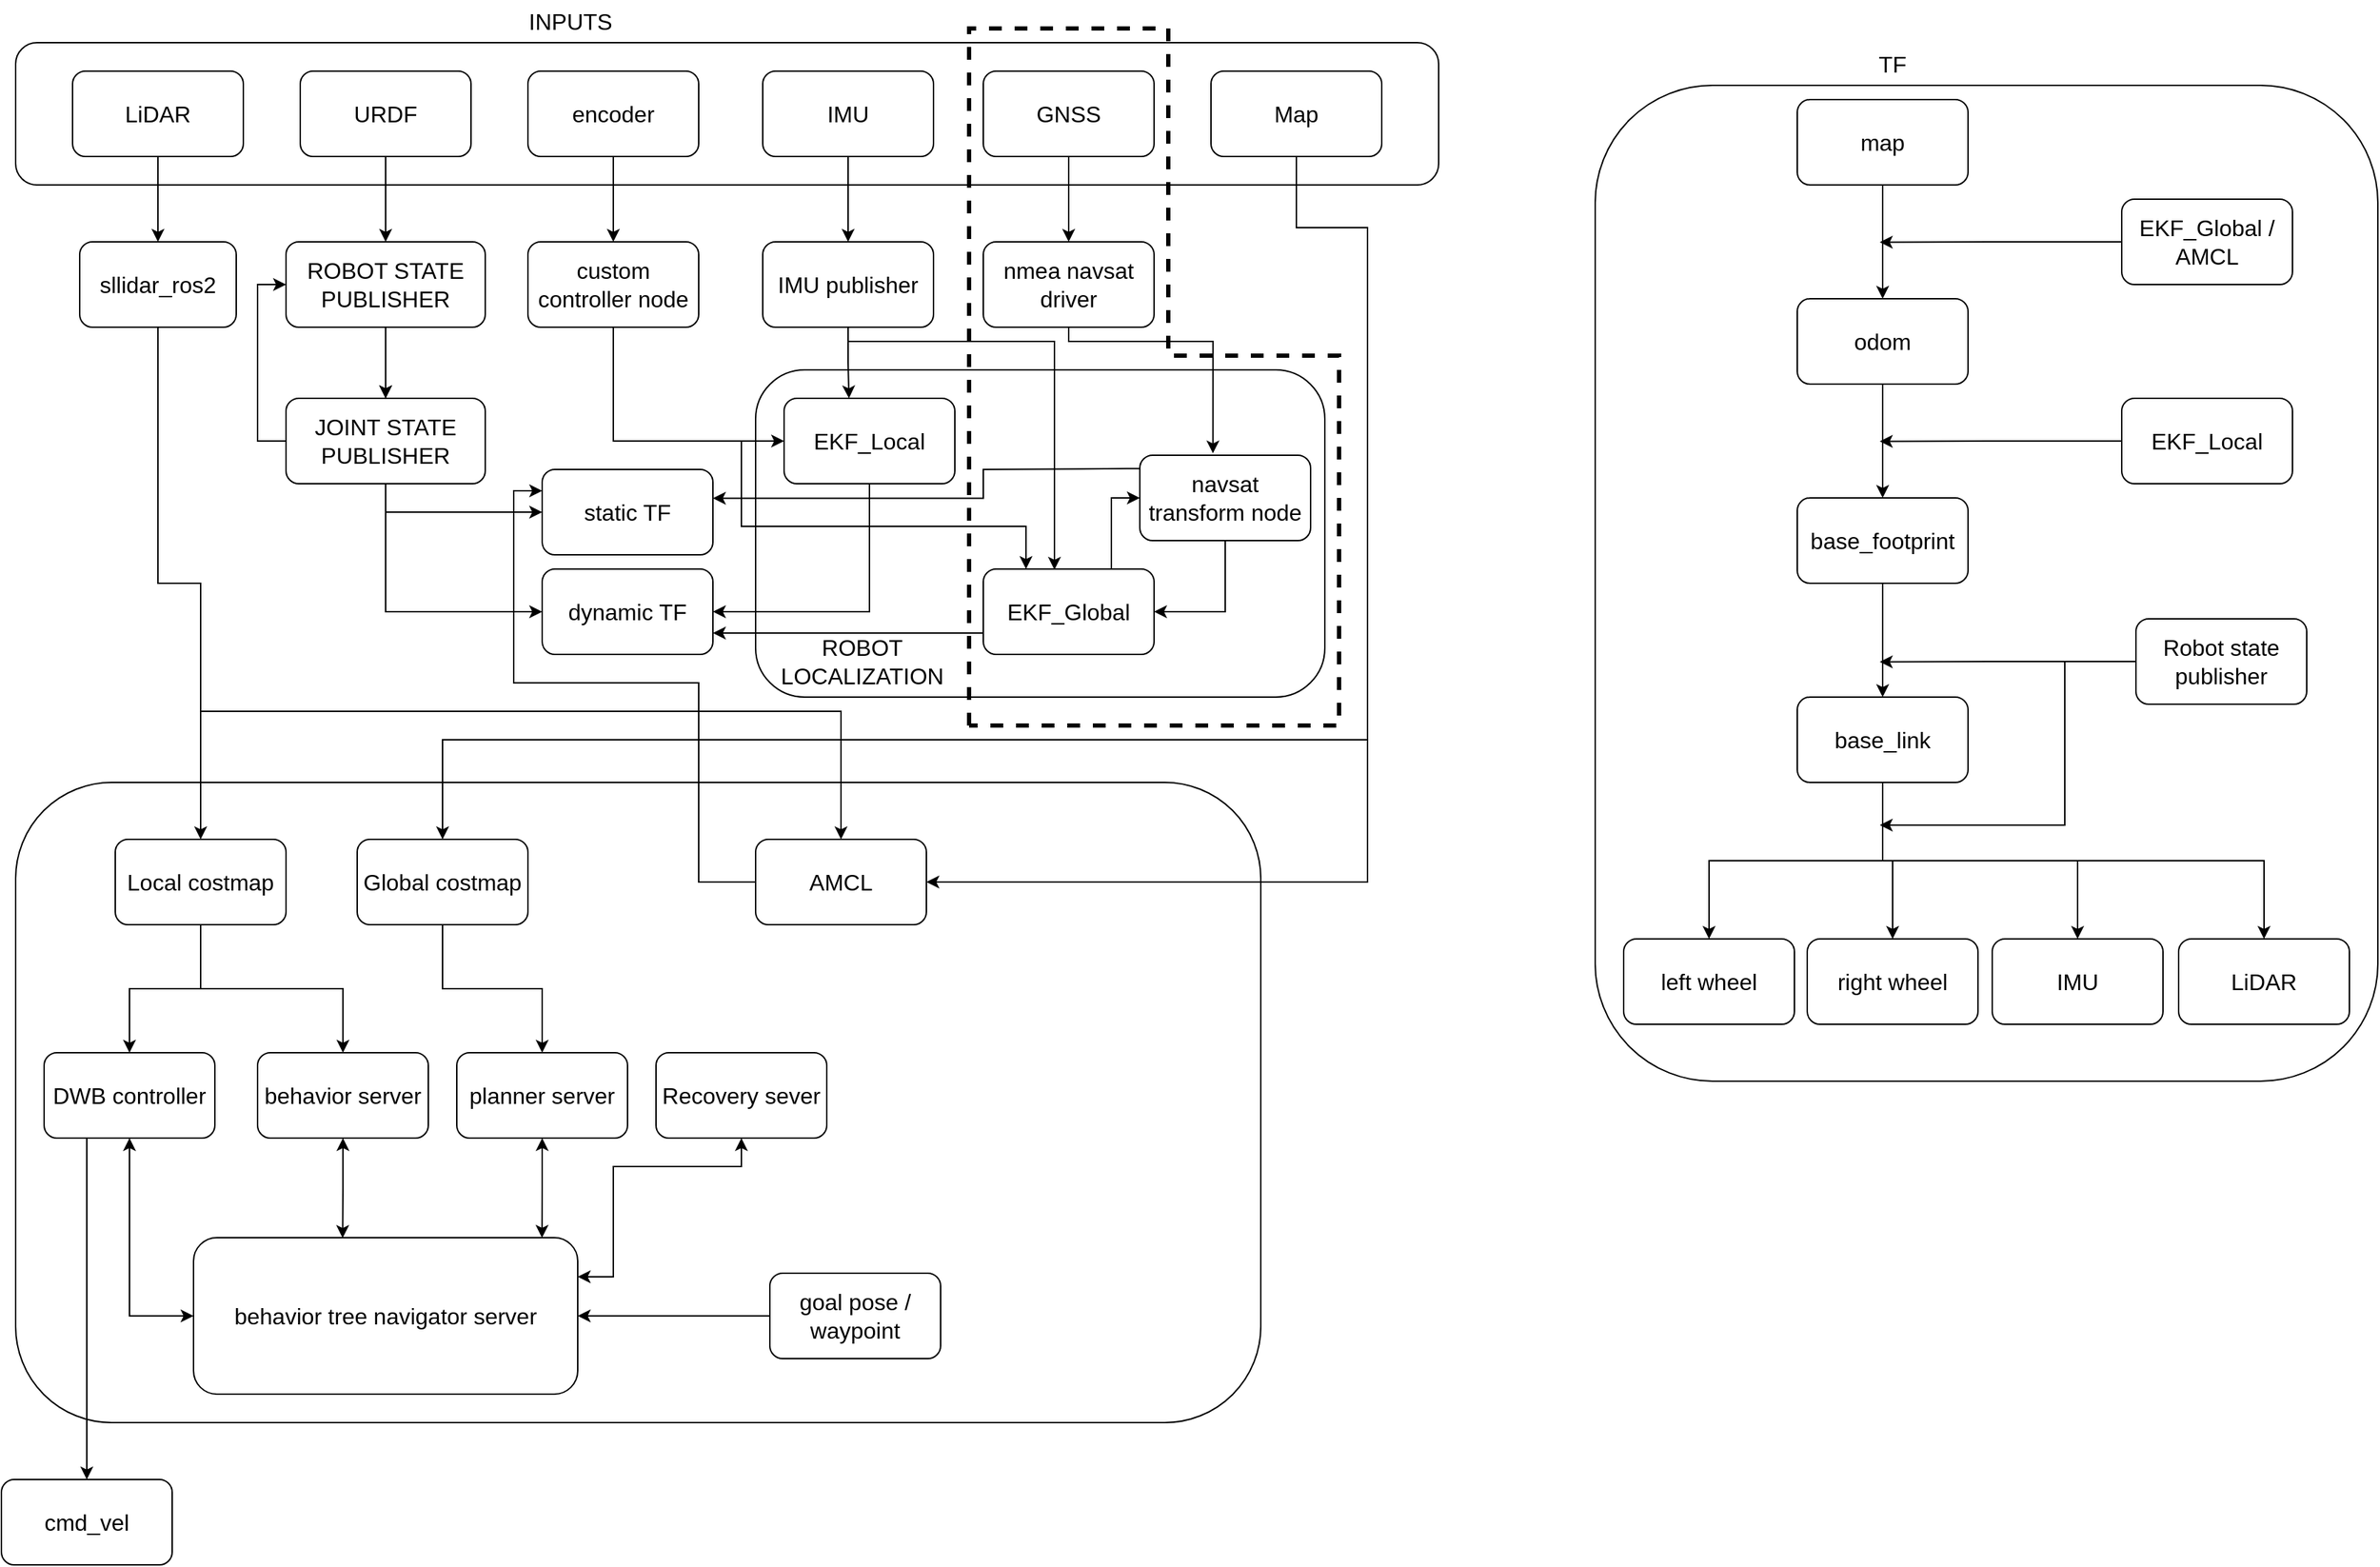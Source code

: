 <mxfile version="26.0.4">
  <diagram name="Page-1" id="9ZxMTc3-ZIYmrqtGS89m">
    <mxGraphModel dx="1900" dy="1669" grid="1" gridSize="10" guides="1" tooltips="1" connect="1" arrows="1" fold="1" page="1" pageScale="1" pageWidth="850" pageHeight="1100" math="0" shadow="0">
      <root>
        <mxCell id="0" />
        <mxCell id="1" parent="0" />
        <mxCell id="K5DJ2QyqGL1iPasBfWRb-60" value="" style="rounded=1;whiteSpace=wrap;html=1;fontSize=16;" parent="1" vertex="1">
          <mxGeometry x="-320" y="-840" width="400" height="230" as="geometry" />
        </mxCell>
        <mxCell id="K5DJ2QyqGL1iPasBfWRb-1" value="" style="rounded=1;whiteSpace=wrap;html=1;fontSize=16;" parent="1" vertex="1">
          <mxGeometry x="-840" y="-1070" width="1000" height="100" as="geometry" />
        </mxCell>
        <mxCell id="K5DJ2QyqGL1iPasBfWRb-70" style="edgeStyle=orthogonalEdgeStyle;rounded=0;orthogonalLoop=1;jettySize=auto;html=1;exitX=0.5;exitY=1;exitDx=0;exitDy=0;entryX=0.5;entryY=0;entryDx=0;entryDy=0;fontSize=16;" parent="1" source="K5DJ2QyqGL1iPasBfWRb-4" target="K5DJ2QyqGL1iPasBfWRb-12" edge="1">
          <mxGeometry relative="1" as="geometry" />
        </mxCell>
        <mxCell id="K5DJ2QyqGL1iPasBfWRb-4" value="encoder" style="rounded=1;whiteSpace=wrap;html=1;fontSize=16;" parent="1" vertex="1">
          <mxGeometry x="-480" y="-1050" width="120" height="60" as="geometry" />
        </mxCell>
        <mxCell id="K5DJ2QyqGL1iPasBfWRb-5" value="" style="edgeStyle=orthogonalEdgeStyle;rounded=0;orthogonalLoop=1;jettySize=auto;html=1;fontSize=16;" parent="1" source="K5DJ2QyqGL1iPasBfWRb-6" target="K5DJ2QyqGL1iPasBfWRb-18" edge="1">
          <mxGeometry relative="1" as="geometry" />
        </mxCell>
        <mxCell id="K5DJ2QyqGL1iPasBfWRb-6" value="IMU" style="rounded=1;whiteSpace=wrap;html=1;fontSize=16;" parent="1" vertex="1">
          <mxGeometry x="-315" y="-1050" width="120" height="60" as="geometry" />
        </mxCell>
        <mxCell id="K5DJ2QyqGL1iPasBfWRb-7" value="" style="edgeStyle=orthogonalEdgeStyle;rounded=0;orthogonalLoop=1;jettySize=auto;html=1;fontSize=16;" parent="1" source="K5DJ2QyqGL1iPasBfWRb-8" target="K5DJ2QyqGL1iPasBfWRb-24" edge="1">
          <mxGeometry relative="1" as="geometry" />
        </mxCell>
        <mxCell id="K5DJ2QyqGL1iPasBfWRb-8" value="LiDAR" style="rounded=1;whiteSpace=wrap;html=1;fontSize=16;" parent="1" vertex="1">
          <mxGeometry x="-800" y="-1050" width="120" height="60" as="geometry" />
        </mxCell>
        <mxCell id="K5DJ2QyqGL1iPasBfWRb-9" value="" style="edgeStyle=orthogonalEdgeStyle;rounded=0;orthogonalLoop=1;jettySize=auto;html=1;fontSize=16;" parent="1" source="K5DJ2QyqGL1iPasBfWRb-10" target="K5DJ2QyqGL1iPasBfWRb-20" edge="1">
          <mxGeometry relative="1" as="geometry" />
        </mxCell>
        <mxCell id="K5DJ2QyqGL1iPasBfWRb-10" value="URDF" style="rounded=1;whiteSpace=wrap;html=1;fontSize=16;" parent="1" vertex="1">
          <mxGeometry x="-640" y="-1050" width="120" height="60" as="geometry" />
        </mxCell>
        <mxCell id="K5DJ2QyqGL1iPasBfWRb-105" style="edgeStyle=orthogonalEdgeStyle;rounded=0;orthogonalLoop=1;jettySize=auto;html=1;exitX=0.5;exitY=1;exitDx=0;exitDy=0;entryX=0;entryY=0.5;entryDx=0;entryDy=0;fontSize=16;" parent="1" source="K5DJ2QyqGL1iPasBfWRb-12" target="K5DJ2QyqGL1iPasBfWRb-14" edge="1">
          <mxGeometry relative="1" as="geometry" />
        </mxCell>
        <mxCell id="K5DJ2QyqGL1iPasBfWRb-106" style="edgeStyle=orthogonalEdgeStyle;rounded=0;orthogonalLoop=1;jettySize=auto;html=1;exitX=0.5;exitY=1;exitDx=0;exitDy=0;entryX=0.25;entryY=0;entryDx=0;entryDy=0;fontSize=16;" parent="1" source="K5DJ2QyqGL1iPasBfWRb-12" target="K5DJ2QyqGL1iPasBfWRb-55" edge="1">
          <mxGeometry relative="1" as="geometry">
            <Array as="points">
              <mxPoint x="-420" y="-790" />
              <mxPoint x="-330" y="-790" />
              <mxPoint x="-330" y="-730" />
              <mxPoint x="-130" y="-730" />
            </Array>
          </mxGeometry>
        </mxCell>
        <mxCell id="K5DJ2QyqGL1iPasBfWRb-12" value="custom controller node" style="whiteSpace=wrap;html=1;rounded=1;fontSize=16;" parent="1" vertex="1">
          <mxGeometry x="-480" y="-930" width="120" height="60" as="geometry" />
        </mxCell>
        <mxCell id="K5DJ2QyqGL1iPasBfWRb-113" style="edgeStyle=orthogonalEdgeStyle;rounded=0;orthogonalLoop=1;jettySize=auto;html=1;exitX=0.5;exitY=1;exitDx=0;exitDy=0;entryX=1;entryY=0.5;entryDx=0;entryDy=0;fontSize=16;" parent="1" source="K5DJ2QyqGL1iPasBfWRb-14" target="K5DJ2QyqGL1iPasBfWRb-107" edge="1">
          <mxGeometry relative="1" as="geometry" />
        </mxCell>
        <mxCell id="K5DJ2QyqGL1iPasBfWRb-14" value="EKF_Local" style="rounded=1;whiteSpace=wrap;html=1;fontSize=16;" parent="1" vertex="1">
          <mxGeometry x="-300" y="-820" width="120" height="60" as="geometry" />
        </mxCell>
        <mxCell id="K5DJ2QyqGL1iPasBfWRb-15" value="INPUTS" style="text;html=1;align=center;verticalAlign=middle;whiteSpace=wrap;rounded=0;fontSize=16;" parent="1" vertex="1">
          <mxGeometry x="-480" y="-1100" width="60" height="30" as="geometry" />
        </mxCell>
        <mxCell id="K5DJ2QyqGL1iPasBfWRb-16" value="ROBOT LOCALIZATION" style="text;html=1;align=center;verticalAlign=middle;whiteSpace=wrap;rounded=0;fontSize=16;" parent="1" vertex="1">
          <mxGeometry x="-330" y="-650" width="170" height="30" as="geometry" />
        </mxCell>
        <mxCell id="K5DJ2QyqGL1iPasBfWRb-103" style="edgeStyle=orthogonalEdgeStyle;rounded=0;orthogonalLoop=1;jettySize=auto;html=1;exitX=0.5;exitY=1;exitDx=0;exitDy=0;entryX=0.419;entryY=0.009;entryDx=0;entryDy=0;fontSize=16;entryPerimeter=0;" parent="1" source="K5DJ2QyqGL1iPasBfWRb-18" target="K5DJ2QyqGL1iPasBfWRb-55" edge="1">
          <mxGeometry relative="1" as="geometry">
            <Array as="points">
              <mxPoint x="-255" y="-860" />
              <mxPoint x="-110" y="-860" />
              <mxPoint x="-110" y="-699" />
            </Array>
          </mxGeometry>
        </mxCell>
        <mxCell id="K5DJ2QyqGL1iPasBfWRb-104" style="edgeStyle=orthogonalEdgeStyle;rounded=0;orthogonalLoop=1;jettySize=auto;html=1;exitX=0.5;exitY=1;exitDx=0;exitDy=0;entryX=0.38;entryY=0;entryDx=0;entryDy=0;entryPerimeter=0;fontSize=16;" parent="1" source="K5DJ2QyqGL1iPasBfWRb-18" target="K5DJ2QyqGL1iPasBfWRb-14" edge="1">
          <mxGeometry relative="1" as="geometry" />
        </mxCell>
        <mxCell id="K5DJ2QyqGL1iPasBfWRb-18" value="IMU publisher" style="whiteSpace=wrap;html=1;rounded=1;fontSize=16;" parent="1" vertex="1">
          <mxGeometry x="-315" y="-930" width="120" height="60" as="geometry" />
        </mxCell>
        <mxCell id="K5DJ2QyqGL1iPasBfWRb-19" value="" style="edgeStyle=orthogonalEdgeStyle;rounded=0;orthogonalLoop=1;jettySize=auto;html=1;fontSize=16;" parent="1" source="K5DJ2QyqGL1iPasBfWRb-20" target="K5DJ2QyqGL1iPasBfWRb-26" edge="1">
          <mxGeometry relative="1" as="geometry" />
        </mxCell>
        <mxCell id="K5DJ2QyqGL1iPasBfWRb-20" value="ROBOT STATE PUBLISHER" style="whiteSpace=wrap;html=1;rounded=1;fontSize=16;" parent="1" vertex="1">
          <mxGeometry x="-650" y="-930" width="140" height="60" as="geometry" />
        </mxCell>
        <mxCell id="K5DJ2QyqGL1iPasBfWRb-21" style="edgeStyle=orthogonalEdgeStyle;rounded=0;orthogonalLoop=1;jettySize=auto;html=1;exitX=0;exitY=0.5;exitDx=0;exitDy=0;entryX=0;entryY=0.5;entryDx=0;entryDy=0;fontSize=16;" parent="1" source="K5DJ2QyqGL1iPasBfWRb-26" target="K5DJ2QyqGL1iPasBfWRb-20" edge="1">
          <mxGeometry relative="1" as="geometry" />
        </mxCell>
        <mxCell id="K5DJ2QyqGL1iPasBfWRb-22" style="edgeStyle=orthogonalEdgeStyle;rounded=0;orthogonalLoop=1;jettySize=auto;html=1;exitX=0.5;exitY=1;exitDx=0;exitDy=0;fontSize=16;" parent="1" source="K5DJ2QyqGL1iPasBfWRb-26" target="K5DJ2QyqGL1iPasBfWRb-26" edge="1">
          <mxGeometry relative="1" as="geometry" />
        </mxCell>
        <mxCell id="K5DJ2QyqGL1iPasBfWRb-24" value="sllidar_ros2" style="whiteSpace=wrap;html=1;rounded=1;fontSize=16;" parent="1" vertex="1">
          <mxGeometry x="-795" y="-930" width="110" height="60" as="geometry" />
        </mxCell>
        <mxCell id="K5DJ2QyqGL1iPasBfWRb-25" value="" style="edgeStyle=orthogonalEdgeStyle;rounded=0;orthogonalLoop=1;jettySize=auto;html=1;entryX=0.5;entryY=0;entryDx=0;entryDy=0;fontSize=16;" parent="1" source="K5DJ2QyqGL1iPasBfWRb-20" target="K5DJ2QyqGL1iPasBfWRb-26" edge="1">
          <mxGeometry relative="1" as="geometry">
            <mxPoint x="-640" y="-900" as="sourcePoint" />
            <mxPoint x="-350" y="-740" as="targetPoint" />
          </mxGeometry>
        </mxCell>
        <mxCell id="K5DJ2QyqGL1iPasBfWRb-110" style="edgeStyle=orthogonalEdgeStyle;rounded=0;orthogonalLoop=1;jettySize=auto;html=1;exitX=0.5;exitY=1;exitDx=0;exitDy=0;entryX=0;entryY=0.5;entryDx=0;entryDy=0;fontSize=16;" parent="1" source="K5DJ2QyqGL1iPasBfWRb-26" target="K5DJ2QyqGL1iPasBfWRb-108" edge="1">
          <mxGeometry relative="1" as="geometry" />
        </mxCell>
        <mxCell id="K5DJ2QyqGL1iPasBfWRb-112" style="edgeStyle=orthogonalEdgeStyle;rounded=0;orthogonalLoop=1;jettySize=auto;html=1;exitX=0.5;exitY=1;exitDx=0;exitDy=0;entryX=0;entryY=0.5;entryDx=0;entryDy=0;fontSize=16;" parent="1" source="K5DJ2QyqGL1iPasBfWRb-26" target="K5DJ2QyqGL1iPasBfWRb-107" edge="1">
          <mxGeometry relative="1" as="geometry" />
        </mxCell>
        <mxCell id="K5DJ2QyqGL1iPasBfWRb-26" value="JOINT STATE PUBLISHER" style="whiteSpace=wrap;html=1;rounded=1;fontSize=16;" parent="1" vertex="1">
          <mxGeometry x="-650" y="-820" width="140" height="60" as="geometry" />
        </mxCell>
        <mxCell id="K5DJ2QyqGL1iPasBfWRb-59" style="edgeStyle=orthogonalEdgeStyle;rounded=0;orthogonalLoop=1;jettySize=auto;html=1;exitX=0.5;exitY=1;exitDx=0;exitDy=0;entryX=0.5;entryY=0;entryDx=0;entryDy=0;fontSize=16;" parent="1" source="K5DJ2QyqGL1iPasBfWRb-52" target="K5DJ2QyqGL1iPasBfWRb-53" edge="1">
          <mxGeometry relative="1" as="geometry" />
        </mxCell>
        <mxCell id="K5DJ2QyqGL1iPasBfWRb-52" value="GNSS" style="rounded=1;whiteSpace=wrap;html=1;fontSize=16;" parent="1" vertex="1">
          <mxGeometry x="-160" y="-1050" width="120" height="60" as="geometry" />
        </mxCell>
        <mxCell id="K5DJ2QyqGL1iPasBfWRb-102" style="edgeStyle=orthogonalEdgeStyle;rounded=0;orthogonalLoop=1;jettySize=auto;html=1;exitX=0.5;exitY=1;exitDx=0;exitDy=0;entryX=0.428;entryY=-0.022;entryDx=0;entryDy=0;fontSize=16;entryPerimeter=0;" parent="1" source="K5DJ2QyqGL1iPasBfWRb-53" target="K5DJ2QyqGL1iPasBfWRb-54" edge="1">
          <mxGeometry relative="1" as="geometry">
            <Array as="points">
              <mxPoint x="-100" y="-860" />
              <mxPoint x="1" y="-860" />
            </Array>
          </mxGeometry>
        </mxCell>
        <mxCell id="K5DJ2QyqGL1iPasBfWRb-53" value="nmea navsat driver" style="rounded=1;whiteSpace=wrap;html=1;fontSize=16;" parent="1" vertex="1">
          <mxGeometry x="-160" y="-930" width="120" height="60" as="geometry" />
        </mxCell>
        <mxCell id="K5DJ2QyqGL1iPasBfWRb-63" style="edgeStyle=orthogonalEdgeStyle;rounded=0;orthogonalLoop=1;jettySize=auto;html=1;exitX=0.5;exitY=1;exitDx=0;exitDy=0;entryX=1;entryY=0.5;entryDx=0;entryDy=0;fontSize=16;" parent="1" source="K5DJ2QyqGL1iPasBfWRb-54" target="K5DJ2QyqGL1iPasBfWRb-55" edge="1">
          <mxGeometry relative="1" as="geometry" />
        </mxCell>
        <mxCell id="K5DJ2QyqGL1iPasBfWRb-111" style="edgeStyle=orthogonalEdgeStyle;rounded=0;orthogonalLoop=1;jettySize=auto;html=1;exitX=0.019;exitY=0.156;exitDx=0;exitDy=0;entryX=1;entryY=0.337;entryDx=0;entryDy=0;entryPerimeter=0;exitPerimeter=0;fontSize=16;" parent="1" source="K5DJ2QyqGL1iPasBfWRb-54" target="K5DJ2QyqGL1iPasBfWRb-108" edge="1">
          <mxGeometry relative="1" as="geometry">
            <Array as="points">
              <mxPoint x="-59" y="-771" />
              <mxPoint x="-160" y="-770" />
              <mxPoint x="-160" y="-750" />
            </Array>
          </mxGeometry>
        </mxCell>
        <mxCell id="K5DJ2QyqGL1iPasBfWRb-54" value="navsat transform node" style="rounded=1;whiteSpace=wrap;html=1;fontSize=16;" parent="1" vertex="1">
          <mxGeometry x="-50" y="-780" width="120" height="60" as="geometry" />
        </mxCell>
        <mxCell id="K5DJ2QyqGL1iPasBfWRb-67" style="edgeStyle=orthogonalEdgeStyle;rounded=0;orthogonalLoop=1;jettySize=auto;html=1;exitX=0.75;exitY=0;exitDx=0;exitDy=0;entryX=0;entryY=0.5;entryDx=0;entryDy=0;fontSize=16;" parent="1" source="K5DJ2QyqGL1iPasBfWRb-55" target="K5DJ2QyqGL1iPasBfWRb-54" edge="1">
          <mxGeometry relative="1" as="geometry" />
        </mxCell>
        <mxCell id="K5DJ2QyqGL1iPasBfWRb-145" style="edgeStyle=orthogonalEdgeStyle;rounded=0;orthogonalLoop=1;jettySize=auto;html=1;exitX=0;exitY=0.75;exitDx=0;exitDy=0;entryX=1;entryY=0.75;entryDx=0;entryDy=0;" parent="1" source="K5DJ2QyqGL1iPasBfWRb-55" target="K5DJ2QyqGL1iPasBfWRb-107" edge="1">
          <mxGeometry relative="1" as="geometry" />
        </mxCell>
        <mxCell id="K5DJ2QyqGL1iPasBfWRb-55" value="EKF_Global" style="rounded=1;whiteSpace=wrap;html=1;fontSize=16;" parent="1" vertex="1">
          <mxGeometry x="-160" y="-700" width="120" height="60" as="geometry" />
        </mxCell>
        <mxCell id="K5DJ2QyqGL1iPasBfWRb-84" value="" style="rounded=1;whiteSpace=wrap;html=1;fontSize=16;" parent="1" vertex="1">
          <mxGeometry x="-840" y="-550" width="875" height="450" as="geometry" />
        </mxCell>
        <mxCell id="K5DJ2QyqGL1iPasBfWRb-85" value="" style="rounded=1;whiteSpace=wrap;html=1;fontSize=16;" parent="1" vertex="1">
          <mxGeometry x="270" y="-1040" width="550" height="700" as="geometry" />
        </mxCell>
        <mxCell id="K5DJ2QyqGL1iPasBfWRb-86" value="TF" style="text;html=1;align=center;verticalAlign=middle;whiteSpace=wrap;rounded=0;fontSize=16;" parent="1" vertex="1">
          <mxGeometry x="449" y="-1070" width="60" height="30" as="geometry" />
        </mxCell>
        <mxCell id="K5DJ2QyqGL1iPasBfWRb-87" value="" style="edgeStyle=orthogonalEdgeStyle;rounded=0;orthogonalLoop=1;jettySize=auto;html=1;fontSize=16;" parent="1" source="K5DJ2QyqGL1iPasBfWRb-88" target="K5DJ2QyqGL1iPasBfWRb-90" edge="1">
          <mxGeometry relative="1" as="geometry" />
        </mxCell>
        <mxCell id="K5DJ2QyqGL1iPasBfWRb-88" value="map" style="rounded=1;whiteSpace=wrap;html=1;fontSize=16;" parent="1" vertex="1">
          <mxGeometry x="412" y="-1030" width="120" height="60" as="geometry" />
        </mxCell>
        <mxCell id="K5DJ2QyqGL1iPasBfWRb-89" value="" style="edgeStyle=orthogonalEdgeStyle;rounded=0;orthogonalLoop=1;jettySize=auto;html=1;fontSize=16;" parent="1" source="K5DJ2QyqGL1iPasBfWRb-90" target="K5DJ2QyqGL1iPasBfWRb-92" edge="1">
          <mxGeometry relative="1" as="geometry" />
        </mxCell>
        <mxCell id="K5DJ2QyqGL1iPasBfWRb-90" value="odom" style="whiteSpace=wrap;html=1;rounded=1;fontSize=16;" parent="1" vertex="1">
          <mxGeometry x="412" y="-890" width="120" height="60" as="geometry" />
        </mxCell>
        <mxCell id="K5DJ2QyqGL1iPasBfWRb-91" value="" style="edgeStyle=orthogonalEdgeStyle;rounded=0;orthogonalLoop=1;jettySize=auto;html=1;fontSize=16;" parent="1" source="K5DJ2QyqGL1iPasBfWRb-92" target="K5DJ2QyqGL1iPasBfWRb-97" edge="1">
          <mxGeometry relative="1" as="geometry" />
        </mxCell>
        <mxCell id="K5DJ2QyqGL1iPasBfWRb-92" value="base_footprint" style="whiteSpace=wrap;html=1;rounded=1;fontSize=16;" parent="1" vertex="1">
          <mxGeometry x="412" y="-750" width="120" height="60" as="geometry" />
        </mxCell>
        <mxCell id="K5DJ2QyqGL1iPasBfWRb-93" style="edgeStyle=orthogonalEdgeStyle;rounded=0;orthogonalLoop=1;jettySize=auto;html=1;exitX=0.5;exitY=1;exitDx=0;exitDy=0;entryX=0.5;entryY=0;entryDx=0;entryDy=0;fontSize=16;" parent="1" source="K5DJ2QyqGL1iPasBfWRb-97" target="K5DJ2QyqGL1iPasBfWRb-100" edge="1">
          <mxGeometry relative="1" as="geometry" />
        </mxCell>
        <mxCell id="K5DJ2QyqGL1iPasBfWRb-94" style="edgeStyle=orthogonalEdgeStyle;rounded=0;orthogonalLoop=1;jettySize=auto;html=1;exitX=0.5;exitY=1;exitDx=0;exitDy=0;entryX=0.5;entryY=0;entryDx=0;entryDy=0;fontSize=16;" parent="1" source="K5DJ2QyqGL1iPasBfWRb-97" target="K5DJ2QyqGL1iPasBfWRb-98" edge="1">
          <mxGeometry relative="1" as="geometry" />
        </mxCell>
        <mxCell id="K5DJ2QyqGL1iPasBfWRb-95" style="edgeStyle=orthogonalEdgeStyle;rounded=0;orthogonalLoop=1;jettySize=auto;html=1;exitX=0.5;exitY=1;exitDx=0;exitDy=0;entryX=0.5;entryY=0;entryDx=0;entryDy=0;fontSize=16;" parent="1" source="K5DJ2QyqGL1iPasBfWRb-97" target="K5DJ2QyqGL1iPasBfWRb-99" edge="1">
          <mxGeometry relative="1" as="geometry" />
        </mxCell>
        <mxCell id="K5DJ2QyqGL1iPasBfWRb-96" style="edgeStyle=orthogonalEdgeStyle;rounded=0;orthogonalLoop=1;jettySize=auto;html=1;exitX=0.5;exitY=1;exitDx=0;exitDy=0;entryX=0.5;entryY=0;entryDx=0;entryDy=0;fontSize=16;" parent="1" source="K5DJ2QyqGL1iPasBfWRb-97" target="K5DJ2QyqGL1iPasBfWRb-101" edge="1">
          <mxGeometry relative="1" as="geometry" />
        </mxCell>
        <mxCell id="K5DJ2QyqGL1iPasBfWRb-97" value="base_link" style="whiteSpace=wrap;html=1;rounded=1;fontSize=16;" parent="1" vertex="1">
          <mxGeometry x="412" y="-610" width="120" height="60" as="geometry" />
        </mxCell>
        <mxCell id="K5DJ2QyqGL1iPasBfWRb-98" value="left wheel" style="whiteSpace=wrap;html=1;rounded=1;fontSize=16;" parent="1" vertex="1">
          <mxGeometry x="290" y="-440" width="120" height="60" as="geometry" />
        </mxCell>
        <mxCell id="K5DJ2QyqGL1iPasBfWRb-99" value="IMU" style="whiteSpace=wrap;html=1;rounded=1;fontSize=16;" parent="1" vertex="1">
          <mxGeometry x="549" y="-440" width="120" height="60" as="geometry" />
        </mxCell>
        <mxCell id="K5DJ2QyqGL1iPasBfWRb-100" value="right wheel" style="whiteSpace=wrap;html=1;rounded=1;fontSize=16;" parent="1" vertex="1">
          <mxGeometry x="419" y="-440" width="120" height="60" as="geometry" />
        </mxCell>
        <mxCell id="K5DJ2QyqGL1iPasBfWRb-101" value="LiDAR" style="whiteSpace=wrap;html=1;rounded=1;fontSize=16;" parent="1" vertex="1">
          <mxGeometry x="680" y="-440" width="120" height="60" as="geometry" />
        </mxCell>
        <mxCell id="K5DJ2QyqGL1iPasBfWRb-107" value="dynamic TF" style="rounded=1;whiteSpace=wrap;html=1;fontSize=16;" parent="1" vertex="1">
          <mxGeometry x="-470" y="-700" width="120" height="60" as="geometry" />
        </mxCell>
        <mxCell id="K5DJ2QyqGL1iPasBfWRb-108" value="static TF" style="rounded=1;whiteSpace=wrap;html=1;fontSize=16;" parent="1" vertex="1">
          <mxGeometry x="-470" y="-770" width="120" height="60" as="geometry" />
        </mxCell>
        <mxCell id="K5DJ2QyqGL1iPasBfWRb-132" style="edgeStyle=orthogonalEdgeStyle;rounded=0;orthogonalLoop=1;jettySize=auto;html=1;exitX=0.5;exitY=1;exitDx=0;exitDy=0;entryX=0.5;entryY=0;entryDx=0;entryDy=0;" parent="1" source="K5DJ2QyqGL1iPasBfWRb-117" target="K5DJ2QyqGL1iPasBfWRb-125" edge="1">
          <mxGeometry relative="1" as="geometry" />
        </mxCell>
        <mxCell id="K5DJ2QyqGL1iPasBfWRb-117" value="Global costmap" style="rounded=1;whiteSpace=wrap;html=1;fontSize=16;" parent="1" vertex="1">
          <mxGeometry x="-600" y="-510" width="120" height="60" as="geometry" />
        </mxCell>
        <mxCell id="K5DJ2QyqGL1iPasBfWRb-130" style="edgeStyle=orthogonalEdgeStyle;rounded=0;orthogonalLoop=1;jettySize=auto;html=1;exitX=0.5;exitY=1;exitDx=0;exitDy=0;entryX=0.5;entryY=0;entryDx=0;entryDy=0;" parent="1" source="K5DJ2QyqGL1iPasBfWRb-118" target="K5DJ2QyqGL1iPasBfWRb-127" edge="1">
          <mxGeometry relative="1" as="geometry" />
        </mxCell>
        <mxCell id="K5DJ2QyqGL1iPasBfWRb-131" style="edgeStyle=orthogonalEdgeStyle;rounded=0;orthogonalLoop=1;jettySize=auto;html=1;exitX=0.5;exitY=1;exitDx=0;exitDy=0;entryX=0.5;entryY=0;entryDx=0;entryDy=0;" parent="1" source="K5DJ2QyqGL1iPasBfWRb-118" target="K5DJ2QyqGL1iPasBfWRb-126" edge="1">
          <mxGeometry relative="1" as="geometry" />
        </mxCell>
        <mxCell id="K5DJ2QyqGL1iPasBfWRb-118" value="Local costmap" style="rounded=1;whiteSpace=wrap;html=1;fontSize=16;" parent="1" vertex="1">
          <mxGeometry x="-770" y="-510" width="120" height="60" as="geometry" />
        </mxCell>
        <mxCell id="K5DJ2QyqGL1iPasBfWRb-120" style="edgeStyle=orthogonalEdgeStyle;rounded=0;orthogonalLoop=1;jettySize=auto;html=1;exitX=0.5;exitY=1;exitDx=0;exitDy=0;entryX=0.5;entryY=0;entryDx=0;entryDy=0;fontSize=16;" parent="1" source="K5DJ2QyqGL1iPasBfWRb-119" target="K5DJ2QyqGL1iPasBfWRb-117" edge="1">
          <mxGeometry relative="1" as="geometry">
            <Array as="points">
              <mxPoint x="60" y="-940" />
              <mxPoint x="110" y="-940" />
              <mxPoint x="110" y="-580" />
              <mxPoint x="-540" y="-580" />
            </Array>
          </mxGeometry>
        </mxCell>
        <mxCell id="K5DJ2QyqGL1iPasBfWRb-141" style="edgeStyle=orthogonalEdgeStyle;rounded=0;orthogonalLoop=1;jettySize=auto;html=1;exitX=0.5;exitY=1;exitDx=0;exitDy=0;entryX=1;entryY=0.5;entryDx=0;entryDy=0;" parent="1" source="K5DJ2QyqGL1iPasBfWRb-119" target="K5DJ2QyqGL1iPasBfWRb-140" edge="1">
          <mxGeometry relative="1" as="geometry">
            <Array as="points">
              <mxPoint x="60" y="-940" />
              <mxPoint x="110" y="-940" />
              <mxPoint x="110" y="-480" />
            </Array>
          </mxGeometry>
        </mxCell>
        <mxCell id="K5DJ2QyqGL1iPasBfWRb-119" value="Map" style="rounded=1;whiteSpace=wrap;html=1;fontSize=16;" parent="1" vertex="1">
          <mxGeometry y="-1050" width="120" height="60" as="geometry" />
        </mxCell>
        <mxCell id="K5DJ2QyqGL1iPasBfWRb-23" style="edgeStyle=orthogonalEdgeStyle;rounded=0;orthogonalLoop=1;jettySize=auto;html=1;exitX=0.5;exitY=1;exitDx=0;exitDy=0;entryX=0.5;entryY=0;entryDx=0;entryDy=0;fontSize=16;" parent="1" source="K5DJ2QyqGL1iPasBfWRb-24" target="K5DJ2QyqGL1iPasBfWRb-118" edge="1">
          <mxGeometry relative="1" as="geometry">
            <mxPoint x="-740" y="-710" as="targetPoint" />
          </mxGeometry>
        </mxCell>
        <mxCell id="K5DJ2QyqGL1iPasBfWRb-139" style="edgeStyle=orthogonalEdgeStyle;rounded=0;orthogonalLoop=1;jettySize=auto;html=1;exitX=0;exitY=0.5;exitDx=0;exitDy=0;entryX=1;entryY=0.5;entryDx=0;entryDy=0;" parent="1" source="K5DJ2QyqGL1iPasBfWRb-121" target="K5DJ2QyqGL1iPasBfWRb-128" edge="1">
          <mxGeometry relative="1" as="geometry" />
        </mxCell>
        <mxCell id="K5DJ2QyqGL1iPasBfWRb-121" value="goal pose /&lt;div&gt;waypoint&lt;/div&gt;" style="rounded=1;whiteSpace=wrap;html=1;fontSize=16;" parent="1" vertex="1">
          <mxGeometry x="-310" y="-205" width="120" height="60" as="geometry" />
        </mxCell>
        <mxCell id="K5DJ2QyqGL1iPasBfWRb-122" value="cmd_vel" style="rounded=1;whiteSpace=wrap;html=1;fontSize=16;" parent="1" vertex="1">
          <mxGeometry x="-850" y="-60" width="120" height="60" as="geometry" />
        </mxCell>
        <mxCell id="K5DJ2QyqGL1iPasBfWRb-136" style="edgeStyle=orthogonalEdgeStyle;rounded=0;orthogonalLoop=1;jettySize=auto;html=1;exitX=0.5;exitY=1;exitDx=0;exitDy=0;entryX=1;entryY=0.25;entryDx=0;entryDy=0;startArrow=classic;startFill=1;" parent="1" source="K5DJ2QyqGL1iPasBfWRb-124" target="K5DJ2QyqGL1iPasBfWRb-128" edge="1">
          <mxGeometry relative="1" as="geometry">
            <Array as="points">
              <mxPoint x="-330" y="-280" />
              <mxPoint x="-420" y="-280" />
              <mxPoint x="-420" y="-202" />
            </Array>
          </mxGeometry>
        </mxCell>
        <mxCell id="K5DJ2QyqGL1iPasBfWRb-124" value="Recovery sever" style="rounded=1;whiteSpace=wrap;html=1;fontSize=16;" parent="1" vertex="1">
          <mxGeometry x="-390" y="-360" width="120" height="60" as="geometry" />
        </mxCell>
        <mxCell id="K5DJ2QyqGL1iPasBfWRb-133" style="edgeStyle=orthogonalEdgeStyle;rounded=0;orthogonalLoop=1;jettySize=auto;html=1;exitX=0.5;exitY=1;exitDx=0;exitDy=0;entryX=0.907;entryY=0.001;entryDx=0;entryDy=0;entryPerimeter=0;startArrow=classic;startFill=1;" parent="1" source="K5DJ2QyqGL1iPasBfWRb-125" target="K5DJ2QyqGL1iPasBfWRb-128" edge="1">
          <mxGeometry relative="1" as="geometry" />
        </mxCell>
        <mxCell id="K5DJ2QyqGL1iPasBfWRb-125" value="planner server" style="rounded=1;whiteSpace=wrap;html=1;fontSize=16;" parent="1" vertex="1">
          <mxGeometry x="-530" y="-360" width="120" height="60" as="geometry" />
        </mxCell>
        <mxCell id="K5DJ2QyqGL1iPasBfWRb-134" style="edgeStyle=orthogonalEdgeStyle;rounded=0;orthogonalLoop=1;jettySize=auto;html=1;exitX=0.5;exitY=1;exitDx=0;exitDy=0;entryX=0.388;entryY=0.002;entryDx=0;entryDy=0;entryPerimeter=0;startArrow=classic;startFill=1;" parent="1" source="K5DJ2QyqGL1iPasBfWRb-126" target="K5DJ2QyqGL1iPasBfWRb-128" edge="1">
          <mxGeometry relative="1" as="geometry" />
        </mxCell>
        <mxCell id="K5DJ2QyqGL1iPasBfWRb-126" value="behavior server" style="rounded=1;whiteSpace=wrap;html=1;fontSize=16;" parent="1" vertex="1">
          <mxGeometry x="-670" y="-360" width="120" height="60" as="geometry" />
        </mxCell>
        <mxCell id="K5DJ2QyqGL1iPasBfWRb-135" style="edgeStyle=orthogonalEdgeStyle;rounded=0;orthogonalLoop=1;jettySize=auto;html=1;exitX=0.5;exitY=1;exitDx=0;exitDy=0;entryX=0;entryY=0.5;entryDx=0;entryDy=0;startArrow=classic;startFill=1;" parent="1" source="K5DJ2QyqGL1iPasBfWRb-127" target="K5DJ2QyqGL1iPasBfWRb-128" edge="1">
          <mxGeometry relative="1" as="geometry" />
        </mxCell>
        <mxCell id="K5DJ2QyqGL1iPasBfWRb-138" style="edgeStyle=orthogonalEdgeStyle;rounded=0;orthogonalLoop=1;jettySize=auto;html=1;exitX=0.25;exitY=1;exitDx=0;exitDy=0;entryX=0.5;entryY=0;entryDx=0;entryDy=0;" parent="1" source="K5DJ2QyqGL1iPasBfWRb-127" target="K5DJ2QyqGL1iPasBfWRb-122" edge="1">
          <mxGeometry relative="1" as="geometry">
            <Array as="points">
              <mxPoint x="-790" y="-60" />
            </Array>
          </mxGeometry>
        </mxCell>
        <mxCell id="K5DJ2QyqGL1iPasBfWRb-127" value="DWB controller" style="rounded=1;whiteSpace=wrap;html=1;fontSize=16;" parent="1" vertex="1">
          <mxGeometry x="-820" y="-360" width="120" height="60" as="geometry" />
        </mxCell>
        <mxCell id="K5DJ2QyqGL1iPasBfWRb-128" value="behavior tree navigator server" style="rounded=1;whiteSpace=wrap;html=1;fontSize=16;" parent="1" vertex="1">
          <mxGeometry x="-715" y="-230" width="270" height="110" as="geometry" />
        </mxCell>
        <mxCell id="K5DJ2QyqGL1iPasBfWRb-143" style="edgeStyle=orthogonalEdgeStyle;rounded=0;orthogonalLoop=1;jettySize=auto;html=1;exitX=0;exitY=0.5;exitDx=0;exitDy=0;entryX=0;entryY=0.25;entryDx=0;entryDy=0;" parent="1" source="K5DJ2QyqGL1iPasBfWRb-140" target="K5DJ2QyqGL1iPasBfWRb-108" edge="1">
          <mxGeometry relative="1" as="geometry">
            <Array as="points">
              <mxPoint x="-360" y="-480" />
              <mxPoint x="-360" y="-620" />
              <mxPoint x="-490" y="-620" />
              <mxPoint x="-490" y="-755" />
            </Array>
          </mxGeometry>
        </mxCell>
        <mxCell id="K5DJ2QyqGL1iPasBfWRb-140" value="AMCL" style="rounded=1;whiteSpace=wrap;html=1;fontSize=16;" parent="1" vertex="1">
          <mxGeometry x="-320" y="-510" width="120" height="60" as="geometry" />
        </mxCell>
        <mxCell id="K5DJ2QyqGL1iPasBfWRb-142" style="edgeStyle=orthogonalEdgeStyle;rounded=0;orthogonalLoop=1;jettySize=auto;html=1;exitX=0.5;exitY=1;exitDx=0;exitDy=0;entryX=0.5;entryY=0;entryDx=0;entryDy=0;" parent="1" source="K5DJ2QyqGL1iPasBfWRb-24" target="K5DJ2QyqGL1iPasBfWRb-140" edge="1">
          <mxGeometry relative="1" as="geometry">
            <Array as="points">
              <mxPoint x="-740" y="-690" />
              <mxPoint x="-710" y="-690" />
              <mxPoint x="-710" y="-600" />
              <mxPoint x="-260" y="-600" />
            </Array>
          </mxGeometry>
        </mxCell>
        <mxCell id="K5DJ2QyqGL1iPasBfWRb-146" value="" style="endArrow=none;dashed=1;html=1;rounded=0;strokeWidth=3;" parent="1" edge="1">
          <mxGeometry width="50" height="50" relative="1" as="geometry">
            <mxPoint x="-170" y="-590" as="sourcePoint" />
            <mxPoint x="-170" y="-590" as="targetPoint" />
            <Array as="points">
              <mxPoint x="-170" y="-740" />
              <mxPoint x="-170" y="-1080" />
              <mxPoint x="-30" y="-1080" />
              <mxPoint x="-30" y="-850" />
              <mxPoint x="90" y="-850" />
              <mxPoint x="90" y="-590" />
            </Array>
          </mxGeometry>
        </mxCell>
        <mxCell id="K5DJ2QyqGL1iPasBfWRb-151" style="edgeStyle=orthogonalEdgeStyle;rounded=0;orthogonalLoop=1;jettySize=auto;html=1;exitX=0;exitY=0.5;exitDx=0;exitDy=0;" parent="1" source="K5DJ2QyqGL1iPasBfWRb-147" edge="1">
          <mxGeometry relative="1" as="geometry">
            <mxPoint x="470" y="-929.75" as="targetPoint" />
          </mxGeometry>
        </mxCell>
        <mxCell id="K5DJ2QyqGL1iPasBfWRb-147" value="EKF_Global /&lt;div&gt;AMCL&lt;/div&gt;" style="rounded=1;whiteSpace=wrap;html=1;fontSize=16;" parent="1" vertex="1">
          <mxGeometry x="640" y="-960" width="120" height="60" as="geometry" />
        </mxCell>
        <mxCell id="K5DJ2QyqGL1iPasBfWRb-152" style="edgeStyle=orthogonalEdgeStyle;rounded=0;orthogonalLoop=1;jettySize=auto;html=1;exitX=0;exitY=0.5;exitDx=0;exitDy=0;" parent="1" source="K5DJ2QyqGL1iPasBfWRb-148" edge="1">
          <mxGeometry relative="1" as="geometry">
            <mxPoint x="470" y="-789.75" as="targetPoint" />
          </mxGeometry>
        </mxCell>
        <mxCell id="K5DJ2QyqGL1iPasBfWRb-148" value="EKF_Local" style="rounded=1;whiteSpace=wrap;html=1;fontSize=16;" parent="1" vertex="1">
          <mxGeometry x="640" y="-820" width="120" height="60" as="geometry" />
        </mxCell>
        <mxCell id="K5DJ2QyqGL1iPasBfWRb-153" style="edgeStyle=orthogonalEdgeStyle;rounded=0;orthogonalLoop=1;jettySize=auto;html=1;exitX=0;exitY=0.5;exitDx=0;exitDy=0;" parent="1" source="K5DJ2QyqGL1iPasBfWRb-149" edge="1">
          <mxGeometry relative="1" as="geometry">
            <mxPoint x="470" y="-634.75" as="targetPoint" />
          </mxGeometry>
        </mxCell>
        <mxCell id="K5DJ2QyqGL1iPasBfWRb-154" style="edgeStyle=orthogonalEdgeStyle;rounded=0;orthogonalLoop=1;jettySize=auto;html=1;exitX=0;exitY=0.5;exitDx=0;exitDy=0;" parent="1" source="K5DJ2QyqGL1iPasBfWRb-149" edge="1">
          <mxGeometry relative="1" as="geometry">
            <mxPoint x="470" y="-520.0" as="targetPoint" />
            <Array as="points">
              <mxPoint x="600" y="-635" />
              <mxPoint x="600" y="-520" />
            </Array>
          </mxGeometry>
        </mxCell>
        <mxCell id="K5DJ2QyqGL1iPasBfWRb-149" value="Robot state publisher" style="rounded=1;whiteSpace=wrap;html=1;fontSize=16;" parent="1" vertex="1">
          <mxGeometry x="650" y="-665" width="120" height="60" as="geometry" />
        </mxCell>
      </root>
    </mxGraphModel>
  </diagram>
</mxfile>
